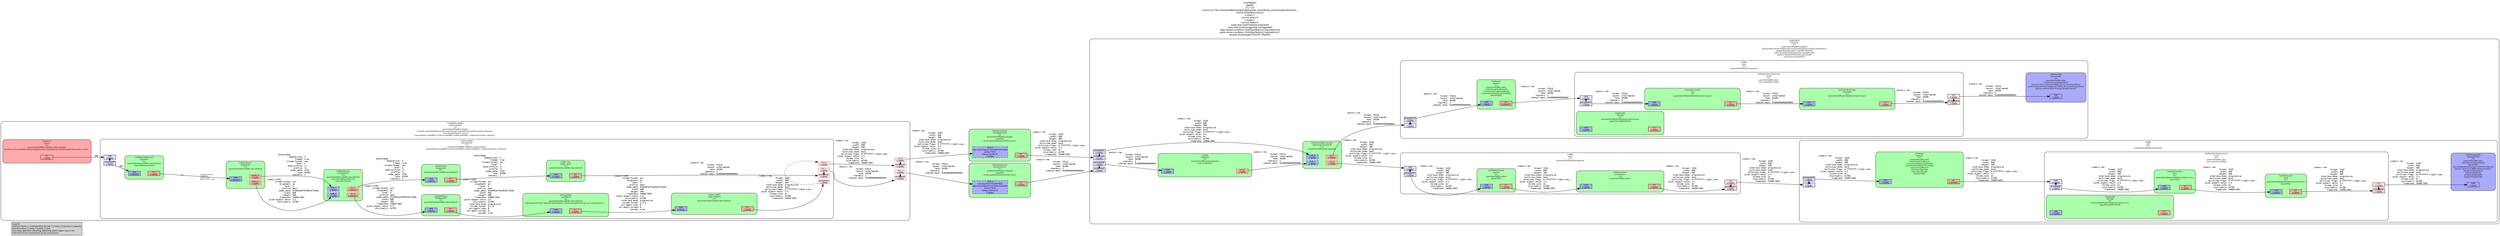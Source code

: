 digraph pipeline {
  rankdir=LR;
  fontname="sans";
  fontsize="10";
  labelloc=t;
  nodesep=.1;
  ranksep=.2;
  label="<GstPlayBin>\nplaybin\n[=] -> [>]\ncurrent-uri=\"file:///home/william/projects/gstreamer_tutorials/my_tutorials/alpha-featurett…\nsource=(GstFileSrc) source\nn-video=1\ncurrent-video=0\nn-audio=1\ncurrent-audio=0\naudio-sink=(GstPulseSink) pulsesink0\nvideo-sink=(GstXvImageSink) xvimagesink0\nvideo-stream-combiner=(GstInputSelector) inputselector0\naudio-stream-combiner=(GstInputSelector) inputselector1\nsample=((GstSample*) 0x55ff11f9ad20)";
  node [style="filled,rounded", shape=box, fontsize="9", fontname="sans", margin="0.0,0.0"];
  edge [labelfontsize="6", fontsize="9", fontname="monospace"];
  
  legend [
    pos="0,0!",
    margin="0.05,0.05",
    style="filled",
    label="Legend\lElement-States: [~] void-pending, [0] null, [-] ready, [=] paused, [>] playing\lPad-Activation: [-] none, [>] push, [<] pull\lPad-Flags: [b]locked, [f]lushing, [b]locking, [E]OS; upper-case is set\lPad-Task: [T] has started task, [t] has paused task\l",
  ];
  subgraph cluster_inputselector1_0x7fd3e425c780 {
    fontname="Bitstream Vera Sans";
    fontsize="8";
    style="filled,rounded";
    color=black;
    label="GstInputSelector\ninputselector1\n[>]\nparent=(GstPlayBin) playbin\nn-pads=1\nactive-pad=(GstSelectorPad) sink_0";
    subgraph cluster_inputselector1_0x7fd3e425c780_sink {
      label="";
      style="invis";
      inputselector1_0x7fd3e425c780_sink_0_0x7fd3e810a6e0 [color=black, fillcolor="#aaaaff", label="sink_0\nrunning-time=1044897959\ntags=((GstTagList*) 0x7fd3c0042ad0)\nactive=TRUE\nalways-ok=FALSE\n[>][bfb]", height="0.2", style="filled,dashed"];
    }

    subgraph cluster_inputselector1_0x7fd3e425c780_src {
      label="";
      style="invis";
      inputselector1_0x7fd3e425c780_src_0x7fd3e4236830 [color=black, fillcolor="#ffaaaa", label="src\n[>][bfb]", height="0.2", style="filled,solid"];
    }

    inputselector1_0x7fd3e425c780_sink_0_0x7fd3e810a6e0 -> inputselector1_0x7fd3e425c780_src_0x7fd3e4236830 [style="invis"];
    fillcolor="#aaffaa";
  }

  inputselector1_0x7fd3e425c780_src_0x7fd3e4236830 -> playsink_0x55ff11fb6030_audio_sink_0x55ff11fd1040 [label="audio/x-raw\l              format: F32LE\l              layout: interleaved\l                rate: 44100\l            channels: 2\l        channel-mask: 0x0000000000000003\l"]
  subgraph cluster_inputselector0_0x7fd3e425c620 {
    fontname="Bitstream Vera Sans";
    fontsize="8";
    style="filled,rounded";
    color=black;
    label="GstInputSelector\ninputselector0\n[>]\nparent=(GstPlayBin) playbin\nn-pads=1\nactive-pad=(GstSelectorPad) sink_0";
    subgraph cluster_inputselector0_0x7fd3e425c620_sink {
      label="";
      style="invis";
      inputselector0_0x7fd3e425c620_sink_0_0x7fd3e810a3e0 [color=black, fillcolor="#aaaaff", label="sink_0\ntags=((GstTagList*) 0x7fd37c005540)\nactive=TRUE\nalways-ok=FALSE\n[>][bfb]", height="0.2", style="filled,dashed"];
    }

    subgraph cluster_inputselector0_0x7fd3e425c620_src {
      label="";
      style="invis";
      inputselector0_0x7fd3e425c620_src_0x7fd3e42365e0 [color=black, fillcolor="#ffaaaa", label="src\n[>][bfb]", height="0.2", style="filled,solid"];
    }

    inputselector0_0x7fd3e425c620_sink_0_0x7fd3e810a3e0 -> inputselector0_0x7fd3e425c620_src_0x7fd3e42365e0 [style="invis"];
    fillcolor="#aaffaa";
  }

  inputselector0_0x7fd3e425c620_src_0x7fd3e42365e0 -> playsink_0x55ff11fb6030_video_sink_0x55ff11fd12c0 [label="video/x-raw\l              format: I420\l               width: 848\l              height: 360\l      interlace-mode: progressive\l      multiview-mode: mono\l     multiview-flags: 0:ffffffff:/right-view...\l  pixel-aspect-ratio: 1/1\l         chroma-site: dv\l         colorimetry: bt709\l           framerate: 24000/1001\l"]
  subgraph cluster_uridecodebin0_0x55ff11fbc0f0 {
    fontname="Bitstream Vera Sans";
    fontsize="8";
    style="filled,rounded";
    color=black;
    label="GstURIDecodeBin\nuridecodebin0\n[>]\nparent=(GstPlayBin) playbin\nuri=\"file:///home/william/projects/gstreamer_tutorials/my_tutorials/alpha-featurett…\nsource=(GstFileSrc) source\ncaps=video/x-raw(ANY); audio/x-raw(ANY); text/x-raw(ANY); subpicture/x-dvd; subpictur…";
    subgraph cluster_uridecodebin0_0x55ff11fbc0f0_src {
      label="";
      style="invis";
      _proxypad4_0x55ff11fbd680 [color=black, fillcolor="#ffdddd", label="proxypad4\n[>][bfb]", height="0.2", style="filled,dotted"];
    _proxypad4_0x55ff11fbd680 -> uridecodebin0_0x55ff11fbc0f0_src_0_0x55ff11fd0b40 [style=dashed, minlen=0]
      uridecodebin0_0x55ff11fbc0f0_src_0_0x55ff11fd0b40 [color=black, fillcolor="#ffdddd", label="src_0\n[>][bfb]", height="0.2", style="filled,dotted"];
      _proxypad5_0x55ff11fbdda0 [color=black, fillcolor="#ffdddd", label="proxypad5\n[>][bfb]", height="0.2", style="filled,dotted"];
    _proxypad5_0x55ff11fbdda0 -> uridecodebin0_0x55ff11fbc0f0_src_1_0x55ff11fd0dc0 [style=dashed, minlen=0]
      uridecodebin0_0x55ff11fbc0f0_src_1_0x55ff11fd0dc0 [color=black, fillcolor="#ffdddd", label="src_1\n[>][bfb]", height="0.2", style="filled,dotted"];
    }

    fillcolor="#ffffff";
    subgraph cluster_decodebin0_0x55ff11fc6030 {
      fontname="Bitstream Vera Sans";
      fontsize="8";
      style="filled,rounded";
      color=black;
      label="GstDecodeBin\ndecodebin0\n[>]\nparent=(GstURIDecodeBin) uridecodebin0\ncaps=video/x-raw(ANY); audio/x-raw(ANY); text/x-raw(ANY); subpicture/x-dvd; subpictur…";
      subgraph cluster_decodebin0_0x55ff11fc6030_sink {
        label="";
        style="invis";
        _proxypad0_0x55ff11fbc380 [color=black, fillcolor="#ddddff", label="proxypad0\n[<][bfb]", height="0.2", style="filled,solid"];
      decodebin0_0x55ff11fc6030_sink_0x55ff11fd0140 -> _proxypad0_0x55ff11fbc380 [style=dashed, minlen=0]
        decodebin0_0x55ff11fc6030_sink_0x55ff11fd0140 [color=black, fillcolor="#ddddff", label="sink\n[<][bfb]", height="0.2", style="filled,solid"];
      }

      subgraph cluster_decodebin0_0x55ff11fc6030_src {
        label="";
        style="invis";
        _proxypad2_0x55ff11fbcaa0 [color=black, fillcolor="#ffdddd", label="proxypad2\n[>][bfb]", height="0.2", style="filled,dotted"];
      _proxypad2_0x55ff11fbcaa0 -> decodebin0_0x55ff11fc6030_src_0_0x7fd3ec032da0 [style=dashed, minlen=0]
        decodebin0_0x55ff11fc6030_src_0_0x7fd3ec032da0 [color=black, fillcolor="#ffdddd", label="src_0\n[>][bfb]", height="0.2", style="filled,dotted"];
        _proxypad3_0x55ff11fbd420 [color=black, fillcolor="#ffdddd", label="proxypad3\n[>][bfb]", height="0.2", style="filled,dotted"];
      _proxypad3_0x55ff11fbd420 -> decodebin0_0x55ff11fc6030_src_1_0x7fd3ec033040 [style=dashed, minlen=0]
        decodebin0_0x55ff11fc6030_src_1_0x7fd3ec033040 [color=black, fillcolor="#ffdddd", label="src_1\n[>][bfb]", height="0.2", style="filled,dotted"];
      }

      decodebin0_0x55ff11fc6030_sink_0x55ff11fd0140 -> decodebin0_0x55ff11fc6030_src_0_0x7fd3ec032da0 [style="invis"];
      fillcolor="#ffffff";
      subgraph cluster_avdec_aac0_0x7fd3e400da10 {
        fontname="Bitstream Vera Sans";
        fontsize="8";
        style="filled,rounded";
        color=black;
        label="avdec_aac\navdec_aac0\n[>]\nparent=(GstDecodeBin) decodebin0";
        subgraph cluster_avdec_aac0_0x7fd3e400da10_sink {
          label="";
          style="invis";
          avdec_aac0_0x7fd3e400da10_sink_0x7fd3e4047a60 [color=black, fillcolor="#aaaaff", label="sink\n[>][bfb]", height="0.2", style="filled,solid"];
        }

        subgraph cluster_avdec_aac0_0x7fd3e400da10_src {
          label="";
          style="invis";
          avdec_aac0_0x7fd3e400da10_src_0x7fd3e4047cb0 [color=black, fillcolor="#ffaaaa", label="src\n[>][bfb]", height="0.2", style="filled,solid"];
        }

        avdec_aac0_0x7fd3e400da10_sink_0x7fd3e4047a60 -> avdec_aac0_0x7fd3e400da10_src_0x7fd3e4047cb0 [style="invis"];
        fillcolor="#aaffaa";
      }

      avdec_aac0_0x7fd3e400da10_src_0x7fd3e4047cb0 -> _proxypad3_0x55ff11fbd420 [label="audio/x-raw\l              format: F32LE\l              layout: interleaved\l                rate: 44100\l            channels: 2\l        channel-mask: 0x0000000000000003\l"]
      subgraph cluster_aacparse0_0x7fd3e4217610 {
        fontname="Bitstream Vera Sans";
        fontsize="8";
        style="filled,rounded";
        color=black;
        label="GstAacParse\naacparse0\n[>]\nparent=(GstDecodeBin) decodebin0";
        subgraph cluster_aacparse0_0x7fd3e4217610_sink {
          label="";
          style="invis";
          aacparse0_0x7fd3e4217610_sink_0x7fd3e4047370 [color=black, fillcolor="#aaaaff", label="sink\n[>][bfb]", height="0.2", style="filled,solid"];
        }

        subgraph cluster_aacparse0_0x7fd3e4217610_src {
          label="";
          style="invis";
          aacparse0_0x7fd3e4217610_src_0x7fd3e40475c0 [color=black, fillcolor="#ffaaaa", label="src\n[>][bfb]", height="0.2", style="filled,solid"];
        }

        aacparse0_0x7fd3e4217610_sink_0x7fd3e4047370 -> aacparse0_0x7fd3e4217610_src_0x7fd3e40475c0 [style="invis"];
        fillcolor="#aaffaa";
      }

      aacparse0_0x7fd3e4217610_src_0x7fd3e40475c0 -> avdec_aac0_0x7fd3e400da10_sink_0x7fd3e4047a60 [label="audio/mpeg\l         mpegversion: 4\l              framed: true\l       stream-format: raw\l               level: 2\l        base-profile: lc\l             profile: lc\l          codec_data: 1210\l                rate: 44100\l            channels: 2\l"]
      subgraph cluster_avdec_h264_0_0x7fd3e412ace0 {
        fontname="Bitstream Vera Sans";
        fontsize="8";
        style="filled,rounded";
        color=black;
        label="avdec_h264\navdec_h264-0\n[>]\nparent=(GstDecodeBin) decodebin0";
        subgraph cluster_avdec_h264_0_0x7fd3e412ace0_sink {
          label="";
          style="invis";
          avdec_h264_0_0x7fd3e412ace0_sink_0x7fd3e40467e0 [color=black, fillcolor="#aaaaff", label="sink\n[>][bfb]", height="0.2", style="filled,solid"];
        }

        subgraph cluster_avdec_h264_0_0x7fd3e412ace0_src {
          label="";
          style="invis";
          avdec_h264_0_0x7fd3e412ace0_src_0x7fd3e4046a30 [color=black, fillcolor="#ffaaaa", label="src\n[>][bfb]", height="0.2", style="filled,solid"];
        }

        avdec_h264_0_0x7fd3e412ace0_sink_0x7fd3e40467e0 -> avdec_h264_0_0x7fd3e412ace0_src_0x7fd3e4046a30 [style="invis"];
        fillcolor="#aaffaa";
      }

      avdec_h264_0_0x7fd3e412ace0_src_0x7fd3e4046a30 -> _proxypad2_0x55ff11fbcaa0 [label="video/x-raw\l              format: I420\l               width: 848\l              height: 360\l      interlace-mode: progressive\l      multiview-mode: mono\l     multiview-flags: 0:ffffffff:/right-view...\l  pixel-aspect-ratio: 1/1\l         chroma-site: dv\l         colorimetry: bt709\l           framerate: 24000/1001\l"]
      subgraph cluster_capsfilter0_0x7fd3e404c260 {
        fontname="Bitstream Vera Sans";
        fontsize="8";
        style="filled,rounded";
        color=black;
        label="GstCapsFilter\ncapsfilter0\n[>]\nparent=(GstDecodeBin) decodebin0\ncaps=video/x-h264, alignment=(string)au, stream-format=(string){ avc, byte-stream }, …";
        subgraph cluster_capsfilter0_0x7fd3e404c260_sink {
          label="";
          style="invis";
          capsfilter0_0x7fd3e404c260_sink_0x7fd3e40460f0 [color=black, fillcolor="#aaaaff", label="sink\n[>][bfb]", height="0.2", style="filled,solid"];
        }

        subgraph cluster_capsfilter0_0x7fd3e404c260_src {
          label="";
          style="invis";
          capsfilter0_0x7fd3e404c260_src_0x7fd3e4046340 [color=black, fillcolor="#ffaaaa", label="src\n[>][bfb]", height="0.2", style="filled,solid"];
        }

        capsfilter0_0x7fd3e404c260_sink_0x7fd3e40460f0 -> capsfilter0_0x7fd3e404c260_src_0x7fd3e4046340 [style="invis"];
        fillcolor="#aaffaa";
      }

      capsfilter0_0x7fd3e404c260_src_0x7fd3e4046340 -> avdec_h264_0_0x7fd3e412ace0_sink_0x7fd3e40467e0 [label="video/x-h264\l       stream-format: avc\l           alignment: au\l               level: 3\l             profile: main\l          codec_data: 014d401effe10015274d40...\l               width: 848\l              height: 360\l           framerate: 24000/1001\l  pixel-aspect-ratio: 1/1\l         colorimetry: bt709\l      interlace-mode: progressive\l       chroma-format: 4:2:0\l      bit-depth-luma: 8\l    bit-depth-chroma: 8\l              parsed: true\l"]
      subgraph cluster_h264parse0_0x7fd3e4044260 {
        fontname="Bitstream Vera Sans";
        fontsize="8";
        style="filled,rounded";
        color=black;
        label="GstH264Parse\nh264parse0\n[>]\nparent=(GstDecodeBin) decodebin0";
        subgraph cluster_h264parse0_0x7fd3e4044260_sink {
          label="";
          style="invis";
          h264parse0_0x7fd3e4044260_sink_0x55ff11fc3a60 [color=black, fillcolor="#aaaaff", label="sink\n[>][bfb]", height="0.2", style="filled,solid"];
        }

        subgraph cluster_h264parse0_0x7fd3e4044260_src {
          label="";
          style="invis";
          h264parse0_0x7fd3e4044260_src_0x55ff11fc3cb0 [color=black, fillcolor="#ffaaaa", label="src\n[>][bfb]", height="0.2", style="filled,solid"];
        }

        h264parse0_0x7fd3e4044260_sink_0x55ff11fc3a60 -> h264parse0_0x7fd3e4044260_src_0x55ff11fc3cb0 [style="invis"];
        fillcolor="#aaffaa";
      }

      h264parse0_0x7fd3e4044260_src_0x55ff11fc3cb0 -> capsfilter0_0x7fd3e404c260_sink_0x7fd3e40460f0 [label="video/x-h264\l       stream-format: avc\l           alignment: au\l               level: 3\l             profile: main\l          codec_data: 014d401effe10015274d40...\l               width: 848\l              height: 360\l           framerate: 24000/1001\l  pixel-aspect-ratio: 1/1\l         colorimetry: bt709\l      interlace-mode: progressive\l       chroma-format: 4:2:0\l      bit-depth-luma: 8\l    bit-depth-chroma: 8\l              parsed: true\l"]
      subgraph cluster_multiqueue0_0x7fd3e4007060 {
        fontname="Bitstream Vera Sans";
        fontsize="8";
        style="filled,rounded";
        color=black;
        label="GstMultiQueue\nmultiqueue0\n[>]\nparent=(GstDecodeBin) decodebin0\nmax-size-bytes=2097152\nmax-size-time=0";
        subgraph cluster_multiqueue0_0x7fd3e4007060_sink {
          label="";
          style="invis";
          multiqueue0_0x7fd3e4007060_sink_0_0x55ff11fc35c0 [color=black, fillcolor="#aaaaff", label="sink_0\n[>][bfb]", height="0.2", style="filled,dashed"];
          multiqueue0_0x7fd3e4007060_sink_1_0x7fd3e4046ed0 [color=black, fillcolor="#aaaaff", label="sink_1\n[>][bfb]", height="0.2", style="filled,dashed"];
        }

        subgraph cluster_multiqueue0_0x7fd3e4007060_src {
          label="";
          style="invis";
          multiqueue0_0x7fd3e4007060_src_0_0x55ff11fc3810 [color=black, fillcolor="#ffaaaa", label="src_0\n[>][bfb][T]", height="0.2", style="filled,dotted"];
          multiqueue0_0x7fd3e4007060_src_1_0x7fd3e4047120 [color=black, fillcolor="#ffaaaa", label="src_1\n[>][bfb][T]", height="0.2", style="filled,dotted"];
        }

        multiqueue0_0x7fd3e4007060_sink_0_0x55ff11fc35c0 -> multiqueue0_0x7fd3e4007060_src_0_0x55ff11fc3810 [style="invis"];
        fillcolor="#aaffaa";
      }

      multiqueue0_0x7fd3e4007060_src_0_0x55ff11fc3810 -> h264parse0_0x7fd3e4044260_sink_0x55ff11fc3a60 [label="video/x-h264\l       stream-format: avc\l           alignment: au\l               level: 3\l             profile: main\l          codec_data: 014d401eff010015274d40...\l               width: 848\l              height: 360\l           framerate: 24000/1001\l  pixel-aspect-ratio: 1/1\l         colorimetry: bt709\l"]
      multiqueue0_0x7fd3e4007060_src_1_0x7fd3e4047120 -> aacparse0_0x7fd3e4217610_sink_0x7fd3e4047370 [label="audio/mpeg\l         mpegversion: 4\l              framed: true\l       stream-format: raw\l               level: 2\l        base-profile: lc\l             profile: lc\l          codec_data: 1210\l                rate: 44100\l            channels: 2\l"]
      subgraph cluster_qtdemux0_0x7fd3ec087950 {
        fontname="Bitstream Vera Sans";
        fontsize="8";
        style="filled,rounded";
        color=black;
        label="GstQTDemux\nqtdemux0\n[>]\nparent=(GstDecodeBin) decodebin0";
        subgraph cluster_qtdemux0_0x7fd3ec087950_sink {
          label="";
          style="invis";
          qtdemux0_0x7fd3ec087950_sink_0x55ff11fc2a30 [color=black, fillcolor="#aaaaff", label="sink\n[<][bfb][T]", height="0.2", style="filled,solid"];
        }

        subgraph cluster_qtdemux0_0x7fd3ec087950_src {
          label="";
          style="invis";
          qtdemux0_0x7fd3ec087950_video_0_0x55ff11fc3370 [color=black, fillcolor="#ffaaaa", label="video_0\n[>][bfb]", height="0.2", style="filled,dotted"];
          qtdemux0_0x7fd3ec087950_audio_0_0x7fd3e4046c80 [color=black, fillcolor="#ffaaaa", label="audio_0\n[>][bfb]", height="0.2", style="filled,dotted"];
        }

        qtdemux0_0x7fd3ec087950_sink_0x55ff11fc2a30 -> qtdemux0_0x7fd3ec087950_video_0_0x55ff11fc3370 [style="invis"];
        fillcolor="#aaffaa";
      }

      qtdemux0_0x7fd3ec087950_video_0_0x55ff11fc3370 -> multiqueue0_0x7fd3e4007060_sink_0_0x55ff11fc35c0 [label="video/x-h264\l       stream-format: avc\l           alignment: au\l               level: 3\l             profile: main\l          codec_data: 014d401eff010015274d40...\l               width: 848\l              height: 360\l           framerate: 24000/1001\l  pixel-aspect-ratio: 1/1\l         colorimetry: bt709\l"]
      qtdemux0_0x7fd3ec087950_audio_0_0x7fd3e4046c80 -> multiqueue0_0x7fd3e4007060_sink_1_0x7fd3e4046ed0 [label="audio/mpeg\l         mpegversion: 4\l              framed: true\l       stream-format: raw\l               level: 2\l        base-profile: lc\l             profile: lc\l          codec_data: 1210\l                rate: 44100\l            channels: 2\l"]
      subgraph cluster_typefind_0x55ff11fcb000 {
        fontname="Bitstream Vera Sans";
        fontsize="8";
        style="filled,rounded";
        color=black;
        label="GstTypeFindElement\ntypefind\n[>]\nparent=(GstDecodeBin) decodebin0\ncaps=video/quicktime";
        subgraph cluster_typefind_0x55ff11fcb000_sink {
          label="";
          style="invis";
          typefind_0x55ff11fcb000_sink_0x55ff11fc2340 [color=black, fillcolor="#aaaaff", label="sink\n[<][bfb][t]", height="0.2", style="filled,solid"];
        }

        subgraph cluster_typefind_0x55ff11fcb000_src {
          label="";
          style="invis";
          typefind_0x55ff11fcb000_src_0x55ff11fc2590 [color=black, fillcolor="#ffaaaa", label="src\n[<][bfb]", height="0.2", style="filled,solid"];
        }

        typefind_0x55ff11fcb000_sink_0x55ff11fc2340 -> typefind_0x55ff11fcb000_src_0x55ff11fc2590 [style="invis"];
        fillcolor="#aaffaa";
      }

      _proxypad0_0x55ff11fbc380 -> typefind_0x55ff11fcb000_sink_0x55ff11fc2340 [label="ANY"]
      typefind_0x55ff11fcb000_src_0x55ff11fc2590 -> qtdemux0_0x7fd3ec087950_sink_0x55ff11fc2a30 [labeldistance="10", labelangle="0", label="                                                  ", taillabel="ANY", headlabel="video/quicktime\lvideo/mj2\laudio/x-m4a\lapplication/x-3gp\l"]
    }

    decodebin0_0x55ff11fc6030_src_0_0x7fd3ec032da0 -> _proxypad4_0x55ff11fbd680 [label="video/x-raw\l              format: I420\l               width: 848\l              height: 360\l      interlace-mode: progressive\l      multiview-mode: mono\l     multiview-flags: 0:ffffffff:/right-view...\l  pixel-aspect-ratio: 1/1\l         chroma-site: dv\l         colorimetry: bt709\l           framerate: 24000/1001\l"]
    decodebin0_0x55ff11fc6030_src_1_0x7fd3ec033040 -> _proxypad5_0x55ff11fbdda0 [label="audio/x-raw\l              format: F32LE\l              layout: interleaved\l                rate: 44100\l            channels: 2\l        channel-mask: 0x0000000000000003\l"]
    subgraph cluster_source_0x55ff11fb6480 {
      fontname="Bitstream Vera Sans";
      fontsize="8";
      style="filled,rounded";
      color=black;
      label="GstFileSrc\nsource\n[>]\nparent=(GstURIDecodeBin) uridecodebin0\nlocation=\"/home/william/projects/gstreamer_tutorials/my_tutorials/alpha-featurette-1_h48…";
      subgraph cluster_source_0x55ff11fb6480_src {
        label="";
        style="invis";
        source_0x55ff11fb6480_src_0x55ff11fc20f0 [color=black, fillcolor="#ffaaaa", label="src\n[<][bfb]", height="0.2", style="filled,solid"];
      }

      fillcolor="#ffaaaa";
    }

    source_0x55ff11fb6480_src_0x55ff11fc20f0 -> decodebin0_0x55ff11fc6030_sink_0x55ff11fd0140 [label="ANY"]
  }

  uridecodebin0_0x55ff11fbc0f0_src_0_0x55ff11fd0b40 -> inputselector0_0x7fd3e425c620_sink_0_0x7fd3e810a3e0 [label="video/x-raw\l              format: I420\l               width: 848\l              height: 360\l      interlace-mode: progressive\l      multiview-mode: mono\l     multiview-flags: 0:ffffffff:/right-view...\l  pixel-aspect-ratio: 1/1\l         chroma-site: dv\l         colorimetry: bt709\l           framerate: 24000/1001\l"]
  uridecodebin0_0x55ff11fbc0f0_src_1_0x55ff11fd0dc0 -> inputselector1_0x7fd3e425c780_sink_0_0x7fd3e810a6e0 [label="audio/x-raw\l              format: F32LE\l              layout: interleaved\l                rate: 44100\l            channels: 2\l        channel-mask: 0x0000000000000003\l"]
  subgraph cluster_playsink_0x55ff11fb6030 {
    fontname="Bitstream Vera Sans";
    fontsize="8";
    style="filled,rounded";
    color=black;
    label="GstPlaySink\nplaysink\n[>]\nparent=(GstPlayBin) playbin\nflags=video+audio+text+soft-volume+deinterlace+soft-colorbalance\nsample=((GstSample*) 0x55ff11f9ae00)\nvideo-sink=(GstXvImageSink) xvimagesink0\naudio-sink=(GstPulseSink) pulsesink0\nsend-event-mode=first";
    subgraph cluster_playsink_0x55ff11fb6030_sink {
      label="";
      style="invis";
      _proxypad6_0x7fd3e8134100 [color=black, fillcolor="#ddddff", label="proxypad6\n[>][bfb]", height="0.2", style="filled,solid"];
    playsink_0x55ff11fb6030_audio_sink_0x55ff11fd1040 -> _proxypad6_0x7fd3e8134100 [style=dashed, minlen=0]
      playsink_0x55ff11fb6030_audio_sink_0x55ff11fd1040 [color=black, fillcolor="#ddddff", label="audio_sink\n[>][bfb]", height="0.2", style="filled,solid"];
      _proxypad7_0x7fd3e8134360 [color=black, fillcolor="#ddddff", label="proxypad7\n[>][bfb]", height="0.2", style="filled,solid"];
    playsink_0x55ff11fb6030_video_sink_0x55ff11fd12c0 -> _proxypad7_0x7fd3e8134360 [style=dashed, minlen=0]
      playsink_0x55ff11fb6030_video_sink_0x55ff11fd12c0 [color=black, fillcolor="#ddddff", label="video_sink\n[>][bfb]", height="0.2", style="filled,solid"];
    }

    fillcolor="#ffffff";
    subgraph cluster_abin_0x7fd3c000c290 {
      fontname="Bitstream Vera Sans";
      fontsize="8";
      style="filled,rounded";
      color=black;
      label="GstBin\nabin\n[>]\nparent=(GstPlaySink) playsink";
      subgraph cluster_abin_0x7fd3c000c290_sink {
        label="";
        style="invis";
        _proxypad15_0x7fd3e81358c0 [color=black, fillcolor="#ddddff", label="proxypad15\n[>][bfb]", height="0.2", style="filled,solid"];
      abin_0x7fd3c000c290_sink_0x7fd3c0068910 -> _proxypad15_0x7fd3e81358c0 [style=dashed, minlen=0]
        abin_0x7fd3c000c290_sink_0x7fd3c0068910 [color=black, fillcolor="#ddddff", label="sink\n[>][bfb]", height="0.2", style="filled,solid"];
      }

      fillcolor="#ffffff";
      subgraph cluster_aconv_0x7fd3c00123b0 {
        fontname="Bitstream Vera Sans";
        fontsize="8";
        style="filled,rounded";
        color=black;
        label="GstPlaySinkAudioConvert\naconv\n[>]\nparent=(GstBin) abin\nuse-converters=TRUE";
        subgraph cluster_aconv_0x7fd3c00123b0_sink {
          label="";
          style="invis";
          _proxypad13_0x7fd3e8135400 [color=black, fillcolor="#ddddff", label="proxypad13\n[>][bfb]", height="0.2", style="filled,solid"];
        aconv_0x7fd3c00123b0_sink_0x7fd3c0068410 -> _proxypad13_0x7fd3e8135400 [style=dashed, minlen=0]
          aconv_0x7fd3c00123b0_sink_0x7fd3c0068410 [color=black, fillcolor="#ddddff", label="sink\n[>][bfb]", height="0.2", style="filled,solid"];
        }

        subgraph cluster_aconv_0x7fd3c00123b0_src {
          label="";
          style="invis";
          _proxypad14_0x7fd3e8135660 [color=black, fillcolor="#ffdddd", label="proxypad14\n[>][bfb]", height="0.2", style="filled,solid"];
        _proxypad14_0x7fd3e8135660 -> aconv_0x7fd3c00123b0_src_0x7fd3c0068690 [style=dashed, minlen=0]
          aconv_0x7fd3c00123b0_src_0x7fd3c0068690 [color=black, fillcolor="#ffdddd", label="src\n[>][bfb]", height="0.2", style="filled,solid"];
        }

        aconv_0x7fd3c00123b0_sink_0x7fd3c0068410 -> aconv_0x7fd3c00123b0_src_0x7fd3c0068690 [style="invis"];
        fillcolor="#ffffff";
        subgraph cluster_resample_0x7fd3c0079b80 {
          fontname="Bitstream Vera Sans";
          fontsize="8";
          style="filled,rounded";
          color=black;
          label="GstAudioResample\nresample\n[>]\nparent=(GstPlaySinkAudioConvert) aconv";
          subgraph cluster_resample_0x7fd3c0079b80_sink {
            label="";
            style="invis";
            resample_0x7fd3c0079b80_sink_0x7fd3c0074980 [color=black, fillcolor="#aaaaff", label="sink\n[>][bfb]", height="0.2", style="filled,solid"];
          }

          subgraph cluster_resample_0x7fd3c0079b80_src {
            label="";
            style="invis";
            resample_0x7fd3c0079b80_src_0x7fd3c0074bd0 [color=black, fillcolor="#ffaaaa", label="src\n[>][bfb]", height="0.2", style="filled,solid"];
          }

          resample_0x7fd3c0079b80_sink_0x7fd3c0074980 -> resample_0x7fd3c0079b80_src_0x7fd3c0074bd0 [style="invis"];
          fillcolor="#aaffaa";
        }

        resample_0x7fd3c0079b80_src_0x7fd3c0074bd0 -> _proxypad14_0x7fd3e8135660 [label="audio/x-raw\l              format: F32LE\l              layout: interleaved\l                rate: 44100\l            channels: 2\l        channel-mask: 0x0000000000000003\l"]
        subgraph cluster_conv_0x7fd3c00771b0 {
          fontname="Bitstream Vera Sans";
          fontsize="8";
          style="filled,rounded";
          color=black;
          label="GstAudioConvert\nconv\n[>]\nparent=(GstPlaySinkAudioConvert) aconv";
          subgraph cluster_conv_0x7fd3c00771b0_sink {
            label="";
            style="invis";
            conv_0x7fd3c00771b0_sink_0x7fd3c00744e0 [color=black, fillcolor="#aaaaff", label="sink\n[>][bfb]", height="0.2", style="filled,solid"];
          }

          subgraph cluster_conv_0x7fd3c00771b0_src {
            label="";
            style="invis";
            conv_0x7fd3c00771b0_src_0x7fd3c0074730 [color=black, fillcolor="#ffaaaa", label="src\n[>][bfb]", height="0.2", style="filled,solid"];
          }

          conv_0x7fd3c00771b0_sink_0x7fd3c00744e0 -> conv_0x7fd3c00771b0_src_0x7fd3c0074730 [style="invis"];
          fillcolor="#aaffaa";
        }

        _proxypad13_0x7fd3e8135400 -> conv_0x7fd3c00771b0_sink_0x7fd3c00744e0 [label="audio/x-raw\l              format: F32LE\l              layout: interleaved\l                rate: 44100\l            channels: 2\l        channel-mask: 0x0000000000000003\l"]
        conv_0x7fd3c00771b0_src_0x7fd3c0074730 -> resample_0x7fd3c0079b80_sink_0x7fd3c0074980 [label="audio/x-raw\l              format: F32LE\l              layout: interleaved\l                rate: 44100\l            channels: 2\l        channel-mask: 0x0000000000000003\l"]
        subgraph cluster_identity_0x7fd3c0014600 {
          fontname="Bitstream Vera Sans";
          fontsize="8";
          style="filled,rounded";
          color=black;
          label="GstIdentity\nidentity\n[>]\nparent=(GstPlaySinkAudioConvert) aconv\nsignal-handoffs=FALSE";
          subgraph cluster_identity_0x7fd3c0014600_sink {
            label="";
            style="invis";
            identity_0x7fd3c0014600_sink_0x7fd3c001d9b0 [color=black, fillcolor="#aaaaff", label="sink\n[>][bfb]", height="0.2", style="filled,solid"];
          }

          subgraph cluster_identity_0x7fd3c0014600_src {
            label="";
            style="invis";
            identity_0x7fd3c0014600_src_0x7fd3c001dc00 [color=black, fillcolor="#ffaaaa", label="src\n[>][bfb]", height="0.2", style="filled,solid"];
          }

          identity_0x7fd3c0014600_sink_0x7fd3c001d9b0 -> identity_0x7fd3c0014600_src_0x7fd3c001dc00 [style="invis"];
          fillcolor="#aaffaa";
        }

      }

      aconv_0x7fd3c00123b0_src_0x7fd3c0068690 -> pulsesink0_0x7fd3e4225850_sink_0x7fd3e4047810 [label="audio/x-raw\l              format: F32LE\l              layout: interleaved\l                rate: 44100\l            channels: 2\l        channel-mask: 0x0000000000000003\l"]
      subgraph cluster_aqueue_0x7fd3e810afa0 {
        fontname="Bitstream Vera Sans";
        fontsize="8";
        style="filled,rounded";
        color=black;
        label="GstQueue\naqueue\n[>]\nparent=(GstBin) abin\ncurrent-level-buffers=44\ncurrent-level-bytes=360448\ncurrent-level-time=1021678004\nsilent=TRUE";
        subgraph cluster_aqueue_0x7fd3e810afa0_sink {
          label="";
          style="invis";
          aqueue_0x7fd3e810afa0_sink_0x7fd3c001d510 [color=black, fillcolor="#aaaaff", label="sink\n[>][bfb]", height="0.2", style="filled,solid"];
        }

        subgraph cluster_aqueue_0x7fd3e810afa0_src {
          label="";
          style="invis";
          aqueue_0x7fd3e810afa0_src_0x7fd3c001d760 [color=black, fillcolor="#ffaaaa", label="src\n[>][bfb][T]", height="0.2", style="filled,solid"];
        }

        aqueue_0x7fd3e810afa0_sink_0x7fd3c001d510 -> aqueue_0x7fd3e810afa0_src_0x7fd3c001d760 [style="invis"];
        fillcolor="#aaffaa";
      }

      _proxypad15_0x7fd3e81358c0 -> aqueue_0x7fd3e810afa0_sink_0x7fd3c001d510 [label="audio/x-raw\l              format: F32LE\l              layout: interleaved\l                rate: 44100\l            channels: 2\l        channel-mask: 0x0000000000000003\l"]
      aqueue_0x7fd3e810afa0_src_0x7fd3c001d760 -> aconv_0x7fd3c00123b0_sink_0x7fd3c0068410 [label="audio/x-raw\l              format: F32LE\l              layout: interleaved\l                rate: 44100\l            channels: 2\l        channel-mask: 0x0000000000000003\l"]
      subgraph cluster_pulsesink0_0x7fd3e4225850 {
        fontname="Bitstream Vera Sans";
        fontsize="8";
        style="filled,rounded";
        color=black;
        label="GstPulseSink\npulsesink0\n[>]\nparent=(GstBin) abin\nenable-last-sample=FALSE\ndevice=\"alsa_output.pci-0000_00_1f.3.analog-stereo\"\ncurrent-device=\"alsa_output.pci-0000_00_1f.3.analog-stereo\"\ndevice-name=\"Built-in Audio Analog Stereo\"";
        subgraph cluster_pulsesink0_0x7fd3e4225850_sink {
          label="";
          style="invis";
          pulsesink0_0x7fd3e4225850_sink_0x7fd3e4047810 [color=black, fillcolor="#aaaaff", label="sink\n[>][bfb]", height="0.2", style="filled,solid"];
        }

        fillcolor="#aaaaff";
      }

    }

    subgraph cluster_vbin_0x7fd3e4262de0 {
      fontname="Bitstream Vera Sans";
      fontsize="8";
      style="filled,rounded";
      color=black;
      label="GstBin\nvbin\n[>]\nparent=(GstPlaySink) playsink";
      subgraph cluster_vbin_0x7fd3e4262de0_sink {
        label="";
        style="invis";
        _proxypad10_0x7fd3e8134ce0 [color=black, fillcolor="#ddddff", label="proxypad10\n[>][bfb]", height="0.2", style="filled,solid"];
      vbin_0x7fd3e4262de0_sink_0x55ff11fd1a40 -> _proxypad10_0x7fd3e8134ce0 [style=dashed, minlen=0]
        vbin_0x7fd3e4262de0_sink_0x55ff11fd1a40 [color=black, fillcolor="#ddddff", label="sink\n[>][bfb]", height="0.2", style="filled,solid"];
      }

      fillcolor="#ffffff";
      subgraph cluster_vconv_0x7fd3c00121b0 {
        fontname="Bitstream Vera Sans";
        fontsize="8";
        style="filled,rounded";
        color=black;
        label="GstPlaySinkVideoConvert\nvconv\n[>]\nparent=(GstBin) vbin\nuse-converters=TRUE";
        subgraph cluster_vconv_0x7fd3c00121b0_sink {
          label="";
          style="invis";
          _proxypad8_0x7fd3e8134820 [color=black, fillcolor="#ddddff", label="proxypad8\n[>][bfb]", height="0.2", style="filled,solid"];
        vconv_0x7fd3c00121b0_sink_0x55ff11fd1540 -> _proxypad8_0x7fd3e8134820 [style=dashed, minlen=0]
          vconv_0x7fd3c00121b0_sink_0x55ff11fd1540 [color=black, fillcolor="#ddddff", label="sink\n[>][bfb]", height="0.2", style="filled,solid"];
        }

        subgraph cluster_vconv_0x7fd3c00121b0_src {
          label="";
          style="invis";
          _proxypad9_0x7fd3e8134a80 [color=black, fillcolor="#ffdddd", label="proxypad9\n[>][bfb]", height="0.2", style="filled,solid"];
        _proxypad9_0x7fd3e8134a80 -> vconv_0x7fd3c00121b0_src_0x55ff11fd17c0 [style=dashed, minlen=0]
          vconv_0x7fd3c00121b0_src_0x55ff11fd17c0 [color=black, fillcolor="#ffdddd", label="src\n[>][bfb]", height="0.2", style="filled,solid"];
        }

        vconv_0x7fd3c00121b0_sink_0x55ff11fd1540 -> vconv_0x7fd3c00121b0_src_0x55ff11fd17c0 [style="invis"];
        fillcolor="#ffffff";
        subgraph cluster_scale_0x7fd3c004bb70 {
          fontname="Bitstream Vera Sans";
          fontsize="8";
          style="filled,rounded";
          color=black;
          label="GstVideoScale\nscale\n[>]\nparent=(GstPlaySinkVideoConvert) vconv\nqos=TRUE";
          subgraph cluster_scale_0x7fd3c004bb70_sink {
            label="";
            style="invis";
            scale_0x7fd3c004bb70_sink_0x7fd3c001c290 [color=black, fillcolor="#aaaaff", label="sink\n[>][bfb]", height="0.2", style="filled,solid"];
          }

          subgraph cluster_scale_0x7fd3c004bb70_src {
            label="";
            style="invis";
            scale_0x7fd3c004bb70_src_0x7fd3c001c4e0 [color=black, fillcolor="#ffaaaa", label="src\n[>][bfb]", height="0.2", style="filled,solid"];
          }

          scale_0x7fd3c004bb70_sink_0x7fd3c001c290 -> scale_0x7fd3c004bb70_src_0x7fd3c001c4e0 [style="invis"];
          fillcolor="#aaffaa";
        }

        scale_0x7fd3c004bb70_src_0x7fd3c001c4e0 -> _proxypad9_0x7fd3e8134a80 [label="video/x-raw\l              format: I420\l               width: 848\l              height: 360\l      interlace-mode: progressive\l      multiview-mode: mono\l     multiview-flags: 0:ffffffff:/right-view...\l  pixel-aspect-ratio: 1/1\l         chroma-site: dv\l         colorimetry: bt709\l           framerate: 24000/1001\l"]
        subgraph cluster_conv_0x7fd3c00482e0 {
          fontname="Bitstream Vera Sans";
          fontsize="8";
          style="filled,rounded";
          color=black;
          label="GstVideoConvert\nconv\n[>]\nparent=(GstPlaySinkVideoConvert) vconv\nqos=TRUE";
          subgraph cluster_conv_0x7fd3c00482e0_sink {
            label="";
            style="invis";
            conv_0x7fd3c00482e0_sink_0x7fd3e4237d00 [color=black, fillcolor="#aaaaff", label="sink\n[>][bfb]", height="0.2", style="filled,solid"];
          }

          subgraph cluster_conv_0x7fd3c00482e0_src {
            label="";
            style="invis";
            conv_0x7fd3c00482e0_src_0x7fd3c001c040 [color=black, fillcolor="#ffaaaa", label="src\n[>][bfb]", height="0.2", style="filled,solid"];
          }

          conv_0x7fd3c00482e0_sink_0x7fd3e4237d00 -> conv_0x7fd3c00482e0_src_0x7fd3c001c040 [style="invis"];
          fillcolor="#aaffaa";
        }

        _proxypad8_0x7fd3e8134820 -> conv_0x7fd3c00482e0_sink_0x7fd3e4237d00 [label="video/x-raw\l              format: I420\l               width: 848\l              height: 360\l      interlace-mode: progressive\l      multiview-mode: mono\l     multiview-flags: 0:ffffffff:/right-view...\l  pixel-aspect-ratio: 1/1\l         chroma-site: dv\l         colorimetry: bt709\l           framerate: 24000/1001\l"]
        conv_0x7fd3c00482e0_src_0x7fd3c001c040 -> scale_0x7fd3c004bb70_sink_0x7fd3c001c290 [label="video/x-raw\l              format: I420\l               width: 848\l              height: 360\l      interlace-mode: progressive\l      multiview-mode: mono\l     multiview-flags: 0:ffffffff:/right-view...\l  pixel-aspect-ratio: 1/1\l         chroma-site: dv\l         colorimetry: bt709\l           framerate: 24000/1001\l"]
        subgraph cluster_identity_0x7fd3c0014250 {
          fontname="Bitstream Vera Sans";
          fontsize="8";
          style="filled,rounded";
          color=black;
          label="GstIdentity\nidentity\n[>]\nparent=(GstPlaySinkVideoConvert) vconv\nsignal-handoffs=FALSE";
          subgraph cluster_identity_0x7fd3c0014250_sink {
            label="";
            style="invis";
            identity_0x7fd3c0014250_sink_0x7fd3e42373c0 [color=black, fillcolor="#aaaaff", label="sink\n[>][bfb]", height="0.2", style="filled,solid"];
          }

          subgraph cluster_identity_0x7fd3c0014250_src {
            label="";
            style="invis";
            identity_0x7fd3c0014250_src_0x7fd3e4237610 [color=black, fillcolor="#ffaaaa", label="src\n[>][bfb]", height="0.2", style="filled,solid"];
          }

          identity_0x7fd3c0014250_sink_0x7fd3e42373c0 -> identity_0x7fd3c0014250_src_0x7fd3e4237610 [style="invis"];
          fillcolor="#aaffaa";
        }

      }

      vconv_0x7fd3c00121b0_src_0x55ff11fd17c0 -> xvimagesink0_0x7fd3e4064870_sink_0x7fd3e4046590 [label="video/x-raw\l              format: I420\l               width: 848\l              height: 360\l      interlace-mode: progressive\l      multiview-mode: mono\l     multiview-flags: 0:ffffffff:/right-view...\l  pixel-aspect-ratio: 1/1\l         chroma-site: dv\l         colorimetry: bt709\l           framerate: 24000/1001\l"]
      subgraph cluster_vqueue_0x7fd3e810aca0 {
        fontname="Bitstream Vera Sans";
        fontsize="8";
        style="filled,rounded";
        color=black;
        label="GstQueue\nvqueue\n[>]\nparent=(GstBin) vbin\ncurrent-level-buffers=3\ncurrent-level-bytes=1814400\ncurrent-level-time=125125000\nmax-size-buffers=3\nmax-size-bytes=0\nmax-size-time=0\nsilent=TRUE";
        subgraph cluster_vqueue_0x7fd3e810aca0_sink {
          label="";
          style="invis";
          vqueue_0x7fd3e810aca0_sink_0x7fd3e4236f20 [color=black, fillcolor="#aaaaff", label="sink\n[>][bfb]", height="0.2", style="filled,solid"];
        }

        subgraph cluster_vqueue_0x7fd3e810aca0_src {
          label="";
          style="invis";
          vqueue_0x7fd3e810aca0_src_0x7fd3e4237170 [color=black, fillcolor="#ffaaaa", label="src\n[>][bfb][T]", height="0.2", style="filled,solid"];
        }

        vqueue_0x7fd3e810aca0_sink_0x7fd3e4236f20 -> vqueue_0x7fd3e810aca0_src_0x7fd3e4237170 [style="invis"];
        fillcolor="#aaffaa";
      }

      _proxypad10_0x7fd3e8134ce0 -> vqueue_0x7fd3e810aca0_sink_0x7fd3e4236f20 [label="video/x-raw\l              format: I420\l               width: 848\l              height: 360\l      interlace-mode: progressive\l      multiview-mode: mono\l     multiview-flags: 0:ffffffff:/right-view...\l  pixel-aspect-ratio: 1/1\l         chroma-site: dv\l         colorimetry: bt709\l           framerate: 24000/1001\l"]
      vqueue_0x7fd3e810aca0_src_0x7fd3e4237170 -> vconv_0x7fd3c00121b0_sink_0x55ff11fd1540 [label="video/x-raw\l              format: I420\l               width: 848\l              height: 360\l      interlace-mode: progressive\l      multiview-mode: mono\l     multiview-flags: 0:ffffffff:/right-view...\l  pixel-aspect-ratio: 1/1\l         chroma-site: dv\l         colorimetry: bt709\l           framerate: 24000/1001\l"]
      subgraph cluster_xvimagesink0_0x7fd3e4064870 {
        fontname="Bitstream Vera Sans";
        fontsize="8";
        style="filled,rounded";
        color=black;
        label="GstXvImageSink\nxvimagesink0\n[>]\nparent=(GstBin) vbin\nmax-lateness=20000000\nqos=TRUE\nlast-sample=((GstSample*) 0x55ff11f9aee0)\ndevice-name=\"GLAMOR Textured Video\"\ndouble-buffer=FALSE\ncolorkey=526352\nwindow-width=848\nwindow-height=360";
        subgraph cluster_xvimagesink0_0x7fd3e4064870_sink {
          label="";
          style="invis";
          xvimagesink0_0x7fd3e4064870_sink_0x7fd3e4046590 [color=black, fillcolor="#aaaaff", label="sink\n[>][bfb]", height="0.2", style="filled,solid"];
        }

        fillcolor="#aaaaff";
      }

    }

    subgraph cluster_vdbin_0x7fd3c000c0f0 {
      fontname="Bitstream Vera Sans";
      fontsize="8";
      style="filled,rounded";
      color=black;
      label="GstBin\nvdbin\n[>]\nparent=(GstPlaySink) playsink";
      subgraph cluster_vdbin_0x7fd3c000c0f0_sink {
        label="";
        style="invis";
        _proxypad11_0x7fd3e8134f40 [color=black, fillcolor="#ddddff", label="proxypad11\n[>][bfb]", height="0.2", style="filled,solid"];
      vdbin_0x7fd3c000c0f0_sink_0x55ff11fd1cc0 -> _proxypad11_0x7fd3e8134f40 [style=dashed, minlen=0]
        vdbin_0x7fd3c000c0f0_sink_0x55ff11fd1cc0 [color=black, fillcolor="#ddddff", label="sink\n[>][bfb]", height="0.2", style="filled,solid"];
      }

      subgraph cluster_vdbin_0x7fd3c000c0f0_src {
        label="";
        style="invis";
        _proxypad12_0x7fd3e81351a0 [color=black, fillcolor="#ffdddd", label="proxypad12\n[>][bfb]", height="0.2", style="filled,solid"];
      _proxypad12_0x7fd3e81351a0 -> vdbin_0x7fd3c000c0f0_src_0x7fd3c0068190 [style=dashed, minlen=0]
        vdbin_0x7fd3c000c0f0_src_0x7fd3c0068190 [color=black, fillcolor="#ffdddd", label="src\n[>][bfb]", height="0.2", style="filled,solid"];
      }

      vdbin_0x7fd3c000c0f0_sink_0x55ff11fd1cc0 -> vdbin_0x7fd3c000c0f0_src_0x7fd3c0068190 [style="invis"];
      fillcolor="#ffffff";
      subgraph cluster_deinterlace_0x7fd3c0064d70 {
        fontname="Bitstream Vera Sans";
        fontsize="8";
        style="filled,rounded";
        color=black;
        label="GstDeinterlace\ndeinterlace\n[>]\nparent=(GstBin) vdbin";
        subgraph cluster_deinterlace_0x7fd3c0064d70_sink {
          label="";
          style="invis";
          deinterlace_0x7fd3c0064d70_sink_0x7fd3c001d070 [color=black, fillcolor="#aaaaff", label="sink\n[>][bfb]", height="0.2", style="filled,solid"];
        }

        subgraph cluster_deinterlace_0x7fd3c0064d70_src {
          label="";
          style="invis";
          deinterlace_0x7fd3c0064d70_src_0x7fd3c001d2c0 [color=black, fillcolor="#ffaaaa", label="src\n[>][bfb]", height="0.2", style="filled,solid"];
        }

        deinterlace_0x7fd3c0064d70_sink_0x7fd3c001d070 -> deinterlace_0x7fd3c0064d70_src_0x7fd3c001d2c0 [style="invis"];
        fillcolor="#aaffaa";
      }

      deinterlace_0x7fd3c0064d70_src_0x7fd3c001d2c0 -> _proxypad12_0x7fd3e81351a0 [label="video/x-raw\l              format: I420\l               width: 848\l              height: 360\l      interlace-mode: progressive\l      multiview-mode: mono\l     multiview-flags: 0:ffffffff:/right-view...\l  pixel-aspect-ratio: 1/1\l         chroma-site: dv\l         colorimetry: bt709\l           framerate: 24000/1001\l"]
      subgraph cluster_vdconv_0x7fd3c004fb40 {
        fontname="Bitstream Vera Sans";
        fontsize="8";
        style="filled,rounded";
        color=black;
        label="GstVideoConvert\nvdconv\n[>]\nparent=(GstBin) vdbin\nqos=TRUE";
        subgraph cluster_vdconv_0x7fd3c004fb40_sink {
          label="";
          style="invis";
          vdconv_0x7fd3c004fb40_sink_0x7fd3c001cbd0 [color=black, fillcolor="#aaaaff", label="sink\n[>][bfb]", height="0.2", style="filled,solid"];
        }

        subgraph cluster_vdconv_0x7fd3c004fb40_src {
          label="";
          style="invis";
          vdconv_0x7fd3c004fb40_src_0x7fd3c001ce20 [color=black, fillcolor="#ffaaaa", label="src\n[>][bfb]", height="0.2", style="filled,solid"];
        }

        vdconv_0x7fd3c004fb40_sink_0x7fd3c001cbd0 -> vdconv_0x7fd3c004fb40_src_0x7fd3c001ce20 [style="invis"];
        fillcolor="#aaffaa";
      }

      _proxypad11_0x7fd3e8134f40 -> vdconv_0x7fd3c004fb40_sink_0x7fd3c001cbd0 [label="video/x-raw\l              format: I420\l               width: 848\l              height: 360\l      interlace-mode: progressive\l      multiview-mode: mono\l     multiview-flags: 0:ffffffff:/right-view...\l  pixel-aspect-ratio: 1/1\l         chroma-site: dv\l         colorimetry: bt709\l           framerate: 24000/1001\l"]
      vdconv_0x7fd3c004fb40_src_0x7fd3c001ce20 -> deinterlace_0x7fd3c0064d70_sink_0x7fd3c001d070 [label="video/x-raw\l              format: I420\l               width: 848\l              height: 360\l      interlace-mode: progressive\l      multiview-mode: mono\l     multiview-flags: 0:ffffffff:/right-view...\l  pixel-aspect-ratio: 1/1\l         chroma-site: dv\l         colorimetry: bt709\l           framerate: 24000/1001\l"]
    }

    vdbin_0x7fd3c000c0f0_src_0x7fd3c0068190 -> vbin_0x7fd3e4262de0_sink_0x55ff11fd1a40 [label="video/x-raw\l              format: I420\l               width: 848\l              height: 360\l      interlace-mode: progressive\l      multiview-mode: mono\l     multiview-flags: 0:ffffffff:/right-view...\l  pixel-aspect-ratio: 1/1\l         chroma-site: dv\l         colorimetry: bt709\l           framerate: 24000/1001\l"]
    subgraph cluster_audiotee_0x7fd3e412f690 {
      fontname="Bitstream Vera Sans";
      fontsize="8";
      style="filled,rounded";
      color=black;
      label="GstTee\naudiotee\n[>]\nparent=(GstPlaySink) playsink\nnum-src-pads=1";
      subgraph cluster_audiotee_0x7fd3e412f690_sink {
        label="";
        style="invis";
        audiotee_0x7fd3e412f690_sink_0x7fd3e4236a80 [color=black, fillcolor="#aaaaff", label="sink\n[>][bfb]", height="0.2", style="filled,solid"];
      }

      subgraph cluster_audiotee_0x7fd3e412f690_src {
        label="";
        style="invis";
        audiotee_0x7fd3e412f690_src_0_0x7fd3e8135b10 [color=black, fillcolor="#ffaaaa", label="src_0\n[>][bfb]", height="0.2", style="filled,dashed"];
      }

      audiotee_0x7fd3e412f690_sink_0x7fd3e4236a80 -> audiotee_0x7fd3e412f690_src_0_0x7fd3e8135b10 [style="invis"];
      fillcolor="#aaffaa";
    }

    _proxypad6_0x7fd3e8134100 -> audiotee_0x7fd3e412f690_sink_0x7fd3e4236a80 [label="audio/x-raw\l              format: F32LE\l              layout: interleaved\l                rate: 44100\l            channels: 2\l        channel-mask: 0x0000000000000003\l"]
    audiotee_0x7fd3e412f690_src_0_0x7fd3e8135b10 -> streamsynchronizer0_0x55ff11fb8080_sink_1_0x7fd3c0074e20 [label="audio/x-raw\l              format: F32LE\l              layout: interleaved\l                rate: 44100\l            channels: 2\l        channel-mask: 0x0000000000000003\l"]
    subgraph cluster_streamsynchronizer0_0x55ff11fb8080 {
      fontname="Bitstream Vera Sans";
      fontsize="8";
      style="filled,rounded";
      color=black;
      label="GstStreamSynchronizer\nstreamsynchronizer0\n[>]\nparent=(GstPlaySink) playsink";
      subgraph cluster_streamsynchronizer0_0x55ff11fb8080_sink {
        label="";
        style="invis";
        streamsynchronizer0_0x55ff11fb8080_sink_0_0x7fd3c001c730 [color=black, fillcolor="#aaaaff", label="sink_0\n[>][bfb]", height="0.2", style="filled,dashed"];
        streamsynchronizer0_0x55ff11fb8080_sink_1_0x7fd3c0074e20 [color=black, fillcolor="#aaaaff", label="sink_1\n[>][bfb]", height="0.2", style="filled,dashed"];
      }

      subgraph cluster_streamsynchronizer0_0x55ff11fb8080_src {
        label="";
        style="invis";
        streamsynchronizer0_0x55ff11fb8080_src_0_0x7fd3c001c980 [color=black, fillcolor="#ffaaaa", label="src_0\n[>][bfb]", height="0.2", style="filled,dotted"];
        streamsynchronizer0_0x55ff11fb8080_src_1_0x7fd3c0075070 [color=black, fillcolor="#ffaaaa", label="src_1\n[>][bfb]", height="0.2", style="filled,dotted"];
      }

      streamsynchronizer0_0x55ff11fb8080_sink_0_0x7fd3c001c730 -> streamsynchronizer0_0x55ff11fb8080_src_0_0x7fd3c001c980 [style="invis"];
      fillcolor="#aaffaa";
    }

    streamsynchronizer0_0x55ff11fb8080_src_0_0x7fd3c001c980 -> vdbin_0x7fd3c000c0f0_sink_0x55ff11fd1cc0 [label="video/x-raw\l              format: I420\l               width: 848\l              height: 360\l      interlace-mode: progressive\l      multiview-mode: mono\l     multiview-flags: 0:ffffffff:/right-view...\l  pixel-aspect-ratio: 1/1\l         chroma-site: dv\l         colorimetry: bt709\l           framerate: 24000/1001\l"]
    _proxypad7_0x7fd3e8134360 -> streamsynchronizer0_0x55ff11fb8080_sink_0_0x7fd3c001c730 [label="video/x-raw\l              format: I420\l               width: 848\l              height: 360\l      interlace-mode: progressive\l      multiview-mode: mono\l     multiview-flags: 0:ffffffff:/right-view...\l  pixel-aspect-ratio: 1/1\l         chroma-site: dv\l         colorimetry: bt709\l           framerate: 24000/1001\l"]
    streamsynchronizer0_0x55ff11fb8080_src_1_0x7fd3c0075070 -> abin_0x7fd3c000c290_sink_0x7fd3c0068910 [label="audio/x-raw\l              format: F32LE\l              layout: interleaved\l                rate: 44100\l            channels: 2\l        channel-mask: 0x0000000000000003\l"]
  }

}
